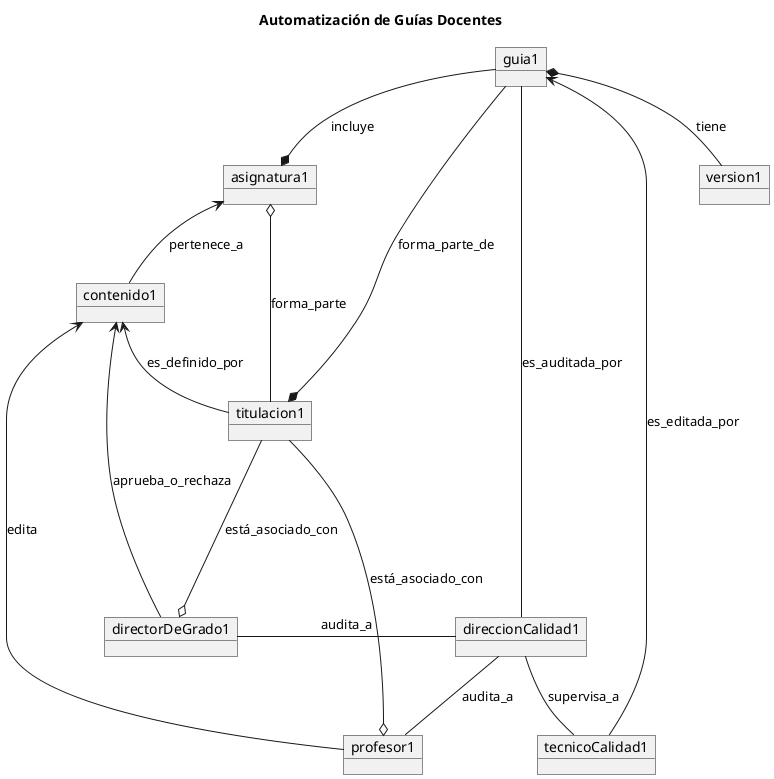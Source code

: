 @startuml DiagramaDeObjetos
title Automatización de Guías Docentes

object guia1
object direccionCalidad1
object tecnicoCalidad1
object profesor1
object directorDeGrado1
object contenido1
object titulacion1
object asignatura1
object version1

guia1 --* titulacion1 : forma_parte_de
guia1 --* asignatura1 : incluye

asignatura1 <-down- contenido1 : pertenece_a
asignatura1 o-down- titulacion1 : forma_parte

guia1 -down- direccionCalidad1 : es_auditada_por
guia1 <-down- tecnicoCalidad1 : es_editada_por
guia1 *-down- version1 : tiene

contenido1 <-- titulacion1 : es_definido_por

direccionCalidad1 -- tecnicoCalidad1 : supervisa_a
direccionCalidad1 -- profesor1 : audita_a
direccionCalidad1 -l-- directorDeGrado1 : audita_a

profesor1 o-up-- titulacion1 : está_asociado_con
directorDeGrado1 o-up-- titulacion1 : está_asociado_con

contenido1 <- directorDeGrado1 : aprueba_o_rechaza
contenido1 <-- profesor1 : edita

@enduml
